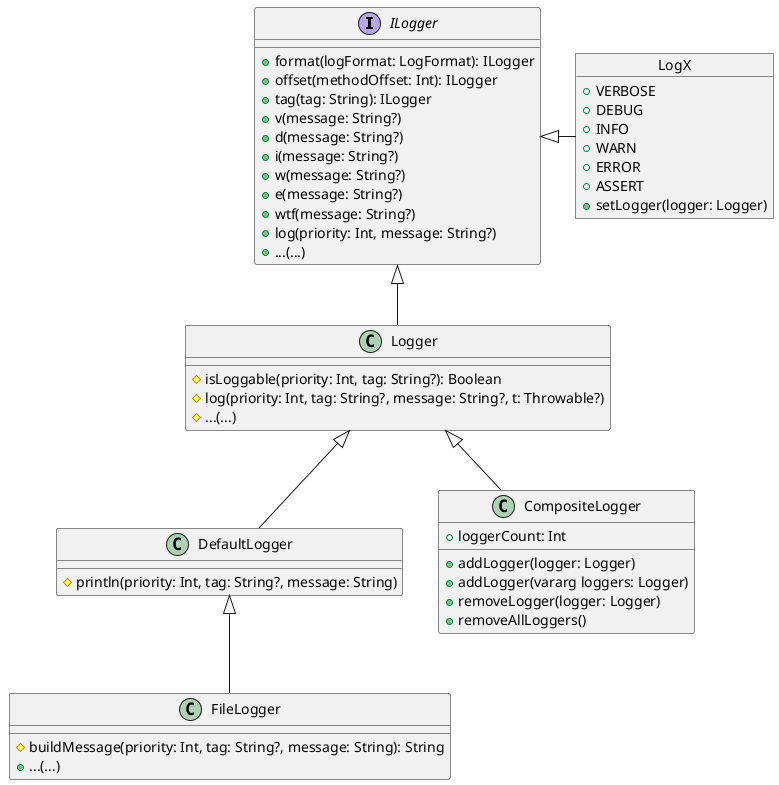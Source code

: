 @startuml

interface ILogger {
    +format(logFormat: LogFormat): ILogger
    +offset(methodOffset: Int): ILogger
    +tag(tag: String): ILogger
    +v(message: String?)
    +d(message: String?)
    +i(message: String?)
    +w(message: String?)
    +e(message: String?)
    +wtf(message: String?)
    +log(priority: Int, message: String?)
    +...(...)
}

class Logger {
    #isLoggable(priority: Int, tag: String?): Boolean
    #log(priority: Int, tag: String?, message: String?, t: Throwable?)
    #...(...)
}

class DefaultLogger {
    #println(priority: Int, tag: String?, message: String)
}

class FileLogger {
    #buildMessage(priority: Int, tag: String?, message: String): String
    +...(...)
}

class CompositeLogger {
    +loggerCount: Int

    +addLogger(logger: Logger)
    +addLogger(vararg loggers: Logger)
    +removeLogger(logger: Logger)
    +removeAllLoggers()
}

object LogX {
    +VERBOSE
    +DEBUG
    +INFO
    +WARN
    +ERROR
    +ASSERT
    +setLogger(logger: Logger)
}

ILogger <|-- Logger

Logger <|-- CompositeLogger

Logger <|-- DefaultLogger

DefaultLogger <|-- FileLogger

ILogger <|- LogX

@enduml
